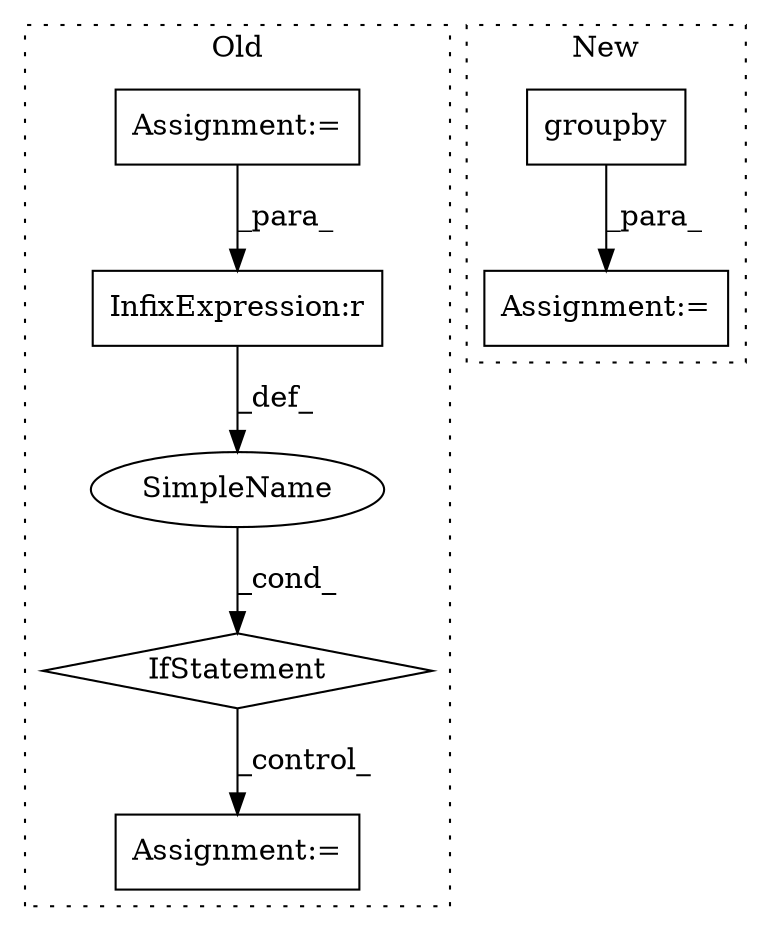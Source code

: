 digraph G {
subgraph cluster0 {
1 [label="IfStatement" a="25" s="686,723" l="4,2" shape="diamond"];
4 [label="Assignment:=" a="7" s="587" l="1" shape="box"];
5 [label="Assignment:=" a="7" s="760" l="1" shape="box"];
6 [label="SimpleName" a="42" s="" l="" shape="ellipse"];
7 [label="InfixExpression:r" a="27" s="697" l="4" shape="box"];
label = "Old";
style="dotted";
}
subgraph cluster1 {
2 [label="groupby" a="32" s="667,696" l="8,1" shape="box"];
3 [label="Assignment:=" a="7" s="573,697" l="63,2" shape="box"];
label = "New";
style="dotted";
}
1 -> 5 [label="_control_"];
2 -> 3 [label="_para_"];
4 -> 7 [label="_para_"];
6 -> 1 [label="_cond_"];
7 -> 6 [label="_def_"];
}